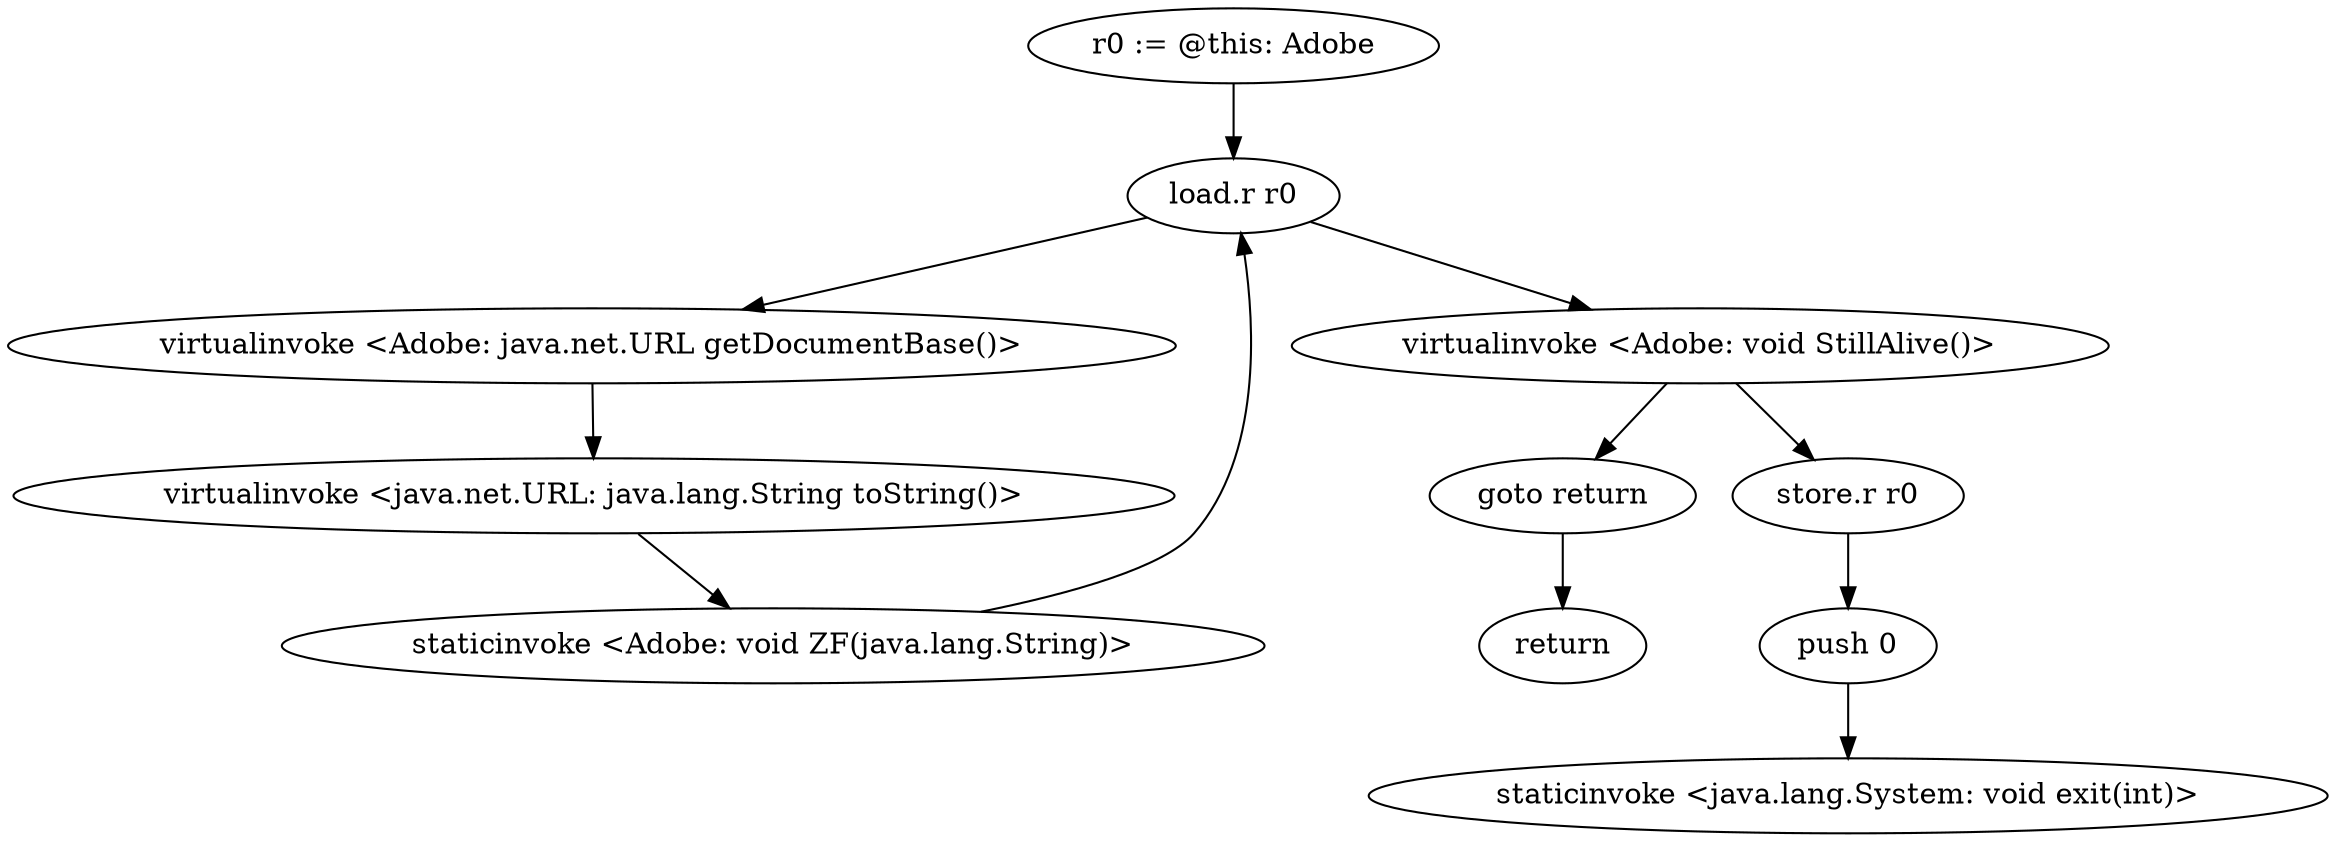 digraph "" {
    "r0 := @this: Adobe"
    "load.r r0"
    "r0 := @this: Adobe"->"load.r r0";
    "virtualinvoke <Adobe: java.net.URL getDocumentBase()>"
    "load.r r0"->"virtualinvoke <Adobe: java.net.URL getDocumentBase()>";
    "virtualinvoke <java.net.URL: java.lang.String toString()>"
    "virtualinvoke <Adobe: java.net.URL getDocumentBase()>"->"virtualinvoke <java.net.URL: java.lang.String toString()>";
    "staticinvoke <Adobe: void ZF(java.lang.String)>"
    "virtualinvoke <java.net.URL: java.lang.String toString()>"->"staticinvoke <Adobe: void ZF(java.lang.String)>";
    "staticinvoke <Adobe: void ZF(java.lang.String)>"->"load.r r0";
    "virtualinvoke <Adobe: void StillAlive()>"
    "load.r r0"->"virtualinvoke <Adobe: void StillAlive()>";
    "goto return"
    "virtualinvoke <Adobe: void StillAlive()>"->"goto return";
    "return"
    "goto return"->"return";
    "store.r r0"
    "virtualinvoke <Adobe: void StillAlive()>"->"store.r r0";
    "push 0"
    "store.r r0"->"push 0";
    "staticinvoke <java.lang.System: void exit(int)>"
    "push 0"->"staticinvoke <java.lang.System: void exit(int)>";
}
